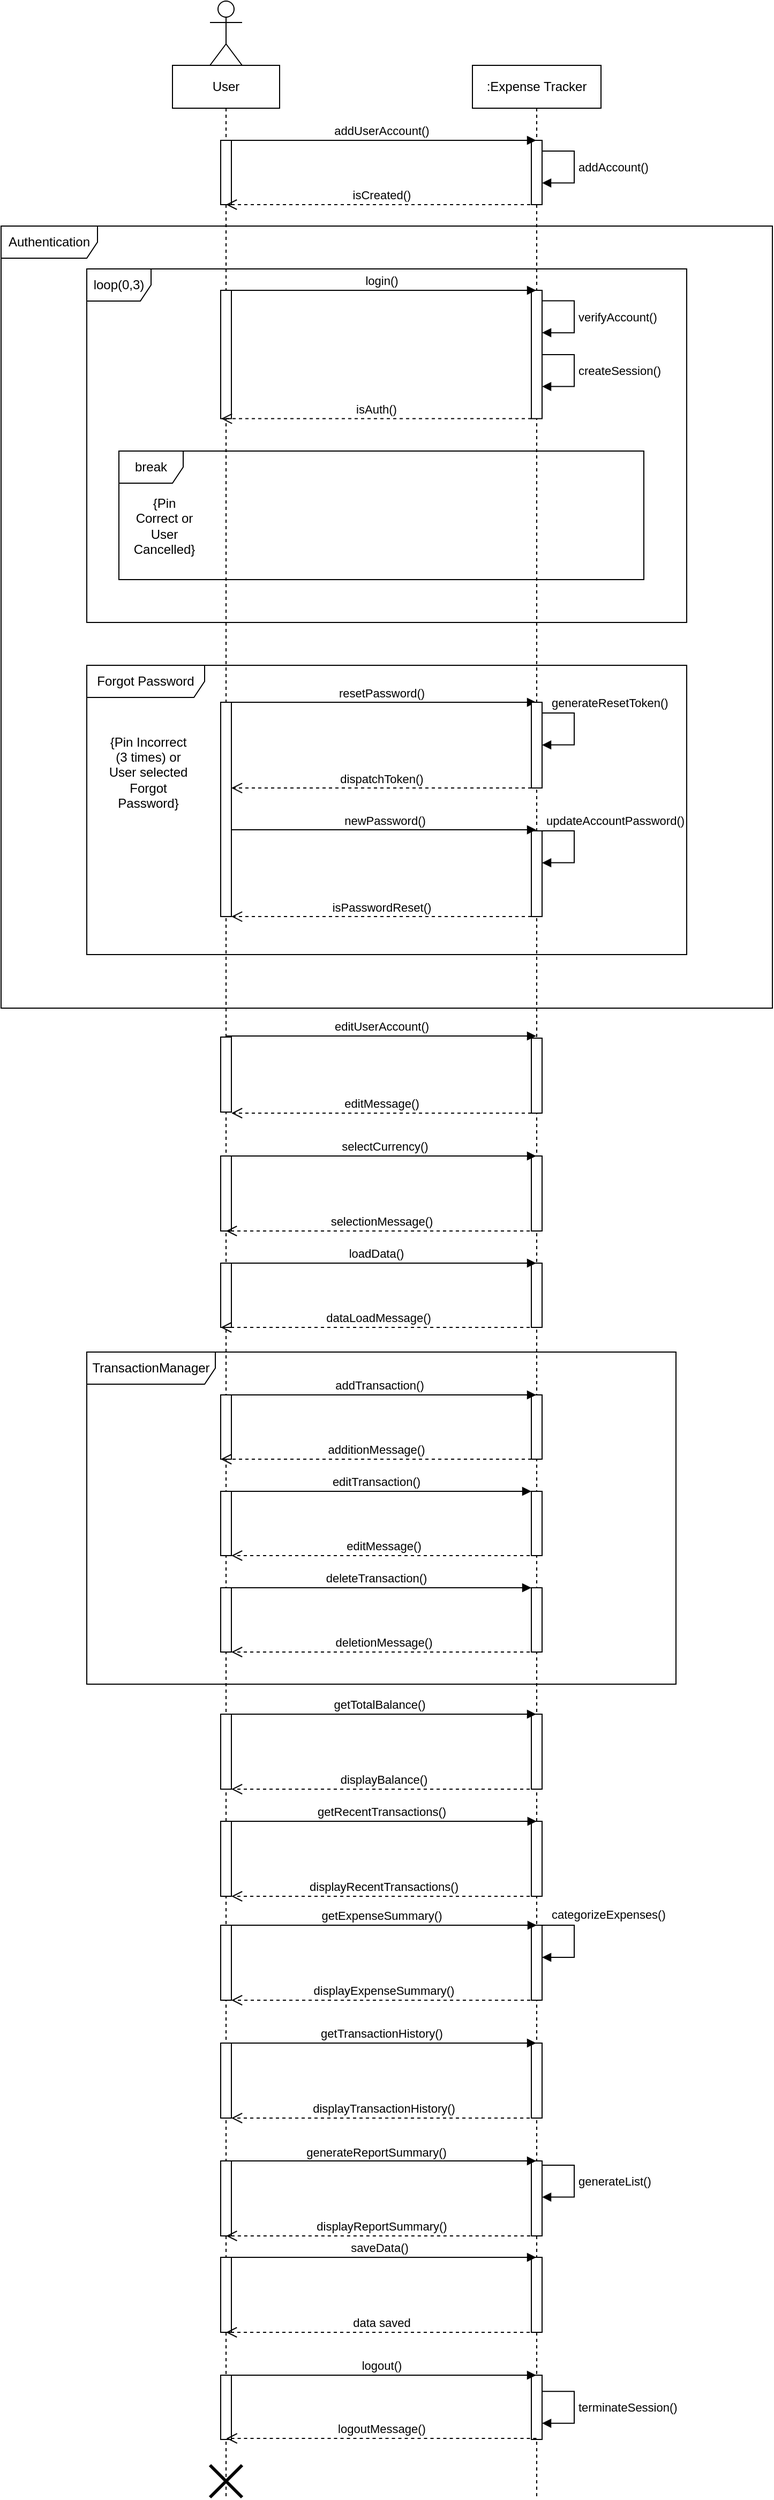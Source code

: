 <mxfile version="25.0.2">
  <diagram name="Seite-1" id="k2BTu3eVsBzlXVSyfBaP">
    <mxGraphModel dx="1434" dy="884" grid="1" gridSize="10" guides="1" tooltips="1" connect="1" arrows="1" fold="1" page="1" pageScale="1" pageWidth="827" pageHeight="1169" math="0" shadow="0">
      <root>
        <mxCell id="0" />
        <mxCell id="1" parent="0" />
        <mxCell id="AW7PqRTQbmxWfaFKK7TU-1" value="User" style="shape=umlLifeline;perimeter=lifelinePerimeter;whiteSpace=wrap;html=1;container=1;dropTarget=0;collapsible=0;recursiveResize=0;outlineConnect=0;portConstraint=eastwest;newEdgeStyle={&quot;curved&quot;:0,&quot;rounded&quot;:0};" parent="1" vertex="1">
          <mxGeometry x="200" y="60" width="100" height="2270" as="geometry" />
        </mxCell>
        <mxCell id="Z9GvjBPRB14MttVgVo_2-4" value="" style="html=1;points=[[0,0,0,0,5],[0,1,0,0,-5],[1,0,0,0,5],[1,1,0,0,-5]];perimeter=orthogonalPerimeter;outlineConnect=0;targetShapes=umlLifeline;portConstraint=eastwest;newEdgeStyle={&quot;curved&quot;:0,&quot;rounded&quot;:0};" parent="AW7PqRTQbmxWfaFKK7TU-1" vertex="1">
          <mxGeometry x="45" y="594.52" width="10" height="200" as="geometry" />
        </mxCell>
        <mxCell id="VvTMbsL79d3zG4dQRCYe-105" value="" style="shape=umlDestroy;whiteSpace=wrap;html=1;strokeWidth=3;targetShapes=umlLifeline;" parent="AW7PqRTQbmxWfaFKK7TU-1" vertex="1">
          <mxGeometry x="35" y="2240" width="30" height="30" as="geometry" />
        </mxCell>
        <mxCell id="AW7PqRTQbmxWfaFKK7TU-2" value="" style="shape=umlActor;verticalLabelPosition=bottom;verticalAlign=top;html=1;" parent="1" vertex="1">
          <mxGeometry x="235" width="30" height="60" as="geometry" />
        </mxCell>
        <mxCell id="AW7PqRTQbmxWfaFKK7TU-3" value=":Expense Tracker" style="shape=umlLifeline;perimeter=lifelinePerimeter;whiteSpace=wrap;html=1;container=1;dropTarget=0;collapsible=0;recursiveResize=0;outlineConnect=0;portConstraint=eastwest;newEdgeStyle={&quot;curved&quot;:0,&quot;rounded&quot;:0};" parent="1" vertex="1">
          <mxGeometry x="480" y="60" width="120" height="2270" as="geometry" />
        </mxCell>
        <mxCell id="VvTMbsL79d3zG4dQRCYe-15" value="" style="html=1;points=[[0,0,0,0,5],[0,1,0,0,-5],[1,0,0,0,5],[1,1,0,0,-5]];perimeter=orthogonalPerimeter;outlineConnect=0;targetShapes=umlLifeline;portConstraint=eastwest;newEdgeStyle={&quot;curved&quot;:0,&quot;rounded&quot;:0};" parent="AW7PqRTQbmxWfaFKK7TU-3" vertex="1">
          <mxGeometry x="-235" y="70" width="10" height="60" as="geometry" />
        </mxCell>
        <mxCell id="VvTMbsL79d3zG4dQRCYe-17" value="" style="html=1;points=[[0,0,0,0,5],[0,1,0,0,-5],[1,0,0,0,5],[1,1,0,0,-5]];perimeter=orthogonalPerimeter;outlineConnect=0;targetShapes=umlLifeline;portConstraint=eastwest;newEdgeStyle={&quot;curved&quot;:0,&quot;rounded&quot;:0};" parent="AW7PqRTQbmxWfaFKK7TU-3" vertex="1">
          <mxGeometry x="55" y="70" width="10" height="60" as="geometry" />
        </mxCell>
        <mxCell id="VvTMbsL79d3zG4dQRCYe-16" value="addUserAccount()" style="html=1;verticalAlign=bottom;endArrow=block;curved=0;rounded=0;" parent="AW7PqRTQbmxWfaFKK7TU-3" edge="1">
          <mxGeometry x="0.001" width="80" relative="1" as="geometry">
            <mxPoint x="-230" y="70" as="sourcePoint" />
            <mxPoint x="59.5" y="70" as="targetPoint" />
            <mxPoint as="offset" />
          </mxGeometry>
        </mxCell>
        <mxCell id="VvTMbsL79d3zG4dQRCYe-18" value="isCreated()" style="html=1;verticalAlign=bottom;endArrow=open;dashed=1;endSize=8;curved=0;rounded=0;" parent="AW7PqRTQbmxWfaFKK7TU-3" edge="1">
          <mxGeometry relative="1" as="geometry">
            <mxPoint x="60" y="130" as="sourcePoint" />
            <mxPoint x="-230" y="130" as="targetPoint" />
            <mxPoint as="offset" />
          </mxGeometry>
        </mxCell>
        <mxCell id="VvTMbsL79d3zG4dQRCYe-32" value="addAccount()" style="html=1;align=left;spacingLeft=2;endArrow=block;rounded=0;edgeStyle=orthogonalEdgeStyle;curved=0;rounded=0;" parent="AW7PqRTQbmxWfaFKK7TU-3" edge="1">
          <mxGeometry x="0.003" relative="1" as="geometry">
            <mxPoint x="65" y="80" as="sourcePoint" />
            <Array as="points">
              <mxPoint x="95" y="79.76" />
              <mxPoint x="95" y="109.76" />
            </Array>
            <mxPoint x="65.0" y="109.794" as="targetPoint" />
            <mxPoint as="offset" />
          </mxGeometry>
        </mxCell>
        <mxCell id="pqyV7h-ireVRuVWi6wUp-1" value="" style="html=1;points=[[0,0,0,0,5],[0,1,0,0,-5],[1,0,0,0,5],[1,1,0,0,-5]];perimeter=orthogonalPerimeter;outlineConnect=0;targetShapes=umlLifeline;portConstraint=eastwest;newEdgeStyle={&quot;curved&quot;:0,&quot;rounded&quot;:0};" parent="AW7PqRTQbmxWfaFKK7TU-3" vertex="1">
          <mxGeometry x="-235" y="907" width="10" height="70" as="geometry" />
        </mxCell>
        <mxCell id="pqyV7h-ireVRuVWi6wUp-2" value="" style="html=1;points=[[0,0,0,0,5],[0,1,0,0,-5],[1,0,0,0,5],[1,1,0,0,-5]];perimeter=orthogonalPerimeter;outlineConnect=0;targetShapes=umlLifeline;portConstraint=eastwest;newEdgeStyle={&quot;curved&quot;:0,&quot;rounded&quot;:0};" parent="AW7PqRTQbmxWfaFKK7TU-3" vertex="1">
          <mxGeometry x="55" y="908" width="10" height="70" as="geometry" />
        </mxCell>
        <mxCell id="VvTMbsL79d3zG4dQRCYe-83" value="" style="html=1;points=[[0,0,0,0,5],[0,1,0,0,-5],[1,0,0,0,5],[1,1,0,0,-5]];perimeter=orthogonalPerimeter;outlineConnect=0;targetShapes=umlLifeline;portConstraint=eastwest;newEdgeStyle={&quot;curved&quot;:0,&quot;rounded&quot;:0};" parent="AW7PqRTQbmxWfaFKK7TU-3" vertex="1">
          <mxGeometry x="-235" y="1018" width="10" height="70" as="geometry" />
        </mxCell>
        <mxCell id="VvTMbsL79d3zG4dQRCYe-90" value="" style="html=1;points=[[0,0,0,0,5],[0,1,0,0,-5],[1,0,0,0,5],[1,1,0,0,-5]];perimeter=orthogonalPerimeter;outlineConnect=0;targetShapes=umlLifeline;portConstraint=eastwest;newEdgeStyle={&quot;curved&quot;:0,&quot;rounded&quot;:0};" parent="AW7PqRTQbmxWfaFKK7TU-3" vertex="1">
          <mxGeometry x="-235" y="1118" width="10" height="60" as="geometry" />
        </mxCell>
        <mxCell id="VvTMbsL79d3zG4dQRCYe-88" value="" style="html=1;points=[[0,0,0,0,5],[0,1,0,0,-5],[1,0,0,0,5],[1,1,0,0,-5]];perimeter=orthogonalPerimeter;outlineConnect=0;targetShapes=umlLifeline;portConstraint=eastwest;newEdgeStyle={&quot;curved&quot;:0,&quot;rounded&quot;:0};" parent="AW7PqRTQbmxWfaFKK7TU-3" vertex="1">
          <mxGeometry x="55" y="1018" width="10" height="70" as="geometry" />
        </mxCell>
        <mxCell id="VvTMbsL79d3zG4dQRCYe-91" value="" style="html=1;points=[[0,0,0,0,5],[0,1,0,0,-5],[1,0,0,0,5],[1,1,0,0,-5]];perimeter=orthogonalPerimeter;outlineConnect=0;targetShapes=umlLifeline;portConstraint=eastwest;newEdgeStyle={&quot;curved&quot;:0,&quot;rounded&quot;:0};" parent="AW7PqRTQbmxWfaFKK7TU-3" vertex="1">
          <mxGeometry x="55" y="1118" width="10" height="60" as="geometry" />
        </mxCell>
        <mxCell id="VvTMbsL79d3zG4dQRCYe-84" value="selectCurrency()" style="html=1;verticalAlign=bottom;endArrow=block;curved=0;rounded=0;" parent="AW7PqRTQbmxWfaFKK7TU-3" edge="1">
          <mxGeometry width="80" relative="1" as="geometry">
            <mxPoint x="-225" y="1018" as="sourcePoint" />
            <mxPoint x="59.5" y="1018" as="targetPoint" />
          </mxGeometry>
        </mxCell>
        <mxCell id="VvTMbsL79d3zG4dQRCYe-89" value="selectionMessage()" style="html=1;verticalAlign=bottom;endArrow=open;dashed=1;endSize=8;curved=0;rounded=0;" parent="AW7PqRTQbmxWfaFKK7TU-3" edge="1">
          <mxGeometry relative="1" as="geometry">
            <mxPoint x="59.5" y="1088" as="sourcePoint" />
            <mxPoint x="-230" y="1088" as="targetPoint" />
          </mxGeometry>
        </mxCell>
        <mxCell id="VvTMbsL79d3zG4dQRCYe-92" value="loadData()" style="html=1;verticalAlign=bottom;endArrow=block;curved=0;rounded=0;" parent="AW7PqRTQbmxWfaFKK7TU-3" edge="1">
          <mxGeometry x="-0.051" width="80" relative="1" as="geometry">
            <mxPoint x="-225" y="1118" as="sourcePoint" />
            <mxPoint x="59.5" y="1118" as="targetPoint" />
            <mxPoint as="offset" />
          </mxGeometry>
        </mxCell>
        <mxCell id="VvTMbsL79d3zG4dQRCYe-93" value="dataLoadMessage()" style="html=1;verticalAlign=bottom;endArrow=open;dashed=1;endSize=8;curved=0;rounded=0;" parent="AW7PqRTQbmxWfaFKK7TU-3" edge="1">
          <mxGeometry relative="1" as="geometry">
            <mxPoint x="59.5" y="1178" as="sourcePoint" />
            <mxPoint x="-235" y="1178" as="targetPoint" />
          </mxGeometry>
        </mxCell>
        <mxCell id="pqyV7h-ireVRuVWi6wUp-3" value="editUserAccount()" style="html=1;verticalAlign=bottom;endArrow=block;curved=0;rounded=0;" parent="AW7PqRTQbmxWfaFKK7TU-3" edge="1">
          <mxGeometry width="80" relative="1" as="geometry">
            <mxPoint x="-229.5" y="906" as="sourcePoint" />
            <mxPoint x="59.5" y="906" as="targetPoint" />
          </mxGeometry>
        </mxCell>
        <mxCell id="pqyV7h-ireVRuVWi6wUp-108" value="editMessage()" style="html=1;verticalAlign=bottom;endArrow=open;dashed=1;endSize=8;curved=0;rounded=0;" parent="AW7PqRTQbmxWfaFKK7TU-3" edge="1">
          <mxGeometry relative="1" as="geometry">
            <mxPoint x="55" y="978" as="sourcePoint" />
            <mxPoint x="-225" y="978" as="targetPoint" />
            <mxPoint as="offset" />
          </mxGeometry>
        </mxCell>
        <mxCell id="VvTMbsL79d3zG4dQRCYe-70" value="" style="html=1;points=[[0,0,0,0,5],[0,1,0,0,-5],[1,0,0,0,5],[1,1,0,0,-5]];perimeter=orthogonalPerimeter;outlineConnect=0;targetShapes=umlLifeline;portConstraint=eastwest;newEdgeStyle={&quot;curved&quot;:0,&quot;rounded&quot;:0};" parent="AW7PqRTQbmxWfaFKK7TU-3" vertex="1">
          <mxGeometry x="-235" y="1539" width="10" height="70" as="geometry" />
        </mxCell>
        <mxCell id="VvTMbsL79d3zG4dQRCYe-77" value="" style="html=1;points=[[0,0,0,0,5],[0,1,0,0,-5],[1,0,0,0,5],[1,1,0,0,-5]];perimeter=orthogonalPerimeter;outlineConnect=0;targetShapes=umlLifeline;portConstraint=eastwest;newEdgeStyle={&quot;curved&quot;:0,&quot;rounded&quot;:0};" parent="AW7PqRTQbmxWfaFKK7TU-3" vertex="1">
          <mxGeometry x="-235" y="1956" width="10" height="70" as="geometry" />
        </mxCell>
        <mxCell id="VvTMbsL79d3zG4dQRCYe-66" value="" style="html=1;points=[[0,0,0,0,5],[0,1,0,0,-5],[1,0,0,0,5],[1,1,0,0,-5]];perimeter=orthogonalPerimeter;outlineConnect=0;targetShapes=umlLifeline;portConstraint=eastwest;newEdgeStyle={&quot;curved&quot;:0,&quot;rounded&quot;:0};" parent="AW7PqRTQbmxWfaFKK7TU-3" vertex="1">
          <mxGeometry x="-235" y="1639" width="10" height="70" as="geometry" />
        </mxCell>
        <mxCell id="VvTMbsL79d3zG4dQRCYe-57" value="" style="html=1;points=[[0,0,0,0,5],[0,1,0,0,-5],[1,0,0,0,5],[1,1,0,0,-5]];perimeter=orthogonalPerimeter;outlineConnect=0;targetShapes=umlLifeline;portConstraint=eastwest;newEdgeStyle={&quot;curved&quot;:0,&quot;rounded&quot;:0};" parent="AW7PqRTQbmxWfaFKK7TU-3" vertex="1">
          <mxGeometry x="-235" y="1846" width="10" height="70" as="geometry" />
        </mxCell>
        <mxCell id="VvTMbsL79d3zG4dQRCYe-58" value="" style="html=1;points=[[0,0,0,0,5],[0,1,0,0,-5],[1,0,0,0,5],[1,1,0,0,-5]];perimeter=orthogonalPerimeter;outlineConnect=0;targetShapes=umlLifeline;portConstraint=eastwest;newEdgeStyle={&quot;curved&quot;:0,&quot;rounded&quot;:0};" parent="AW7PqRTQbmxWfaFKK7TU-3" vertex="1">
          <mxGeometry x="55" y="1846" width="10" height="70" as="geometry" />
        </mxCell>
        <mxCell id="VvTMbsL79d3zG4dQRCYe-62" value="" style="html=1;points=[[0,0,0,0,5],[0,1,0,0,-5],[1,0,0,0,5],[1,1,0,0,-5]];perimeter=orthogonalPerimeter;outlineConnect=0;targetShapes=umlLifeline;portConstraint=eastwest;newEdgeStyle={&quot;curved&quot;:0,&quot;rounded&quot;:0};" parent="AW7PqRTQbmxWfaFKK7TU-3" vertex="1">
          <mxGeometry x="-235" y="1736" width="10" height="70" as="geometry" />
        </mxCell>
        <mxCell id="VvTMbsL79d3zG4dQRCYe-63" value="" style="html=1;points=[[0,0,0,0,5],[0,1,0,0,-5],[1,0,0,0,5],[1,1,0,0,-5]];perimeter=orthogonalPerimeter;outlineConnect=0;targetShapes=umlLifeline;portConstraint=eastwest;newEdgeStyle={&quot;curved&quot;:0,&quot;rounded&quot;:0};" parent="AW7PqRTQbmxWfaFKK7TU-3" vertex="1">
          <mxGeometry x="55" y="1736" width="10" height="70" as="geometry" />
        </mxCell>
        <mxCell id="VvTMbsL79d3zG4dQRCYe-64" value="getExpenseSummary()" style="html=1;verticalAlign=bottom;endArrow=block;curved=0;rounded=0;" parent="AW7PqRTQbmxWfaFKK7TU-3" edge="1">
          <mxGeometry width="80" relative="1" as="geometry">
            <mxPoint x="-230" y="1736" as="sourcePoint" />
            <mxPoint x="60" y="1736" as="targetPoint" />
          </mxGeometry>
        </mxCell>
        <mxCell id="VvTMbsL79d3zG4dQRCYe-65" value="displayExpenseSummary()" style="html=1;verticalAlign=bottom;endArrow=open;dashed=1;endSize=8;curved=0;rounded=0;" parent="AW7PqRTQbmxWfaFKK7TU-3" edge="1">
          <mxGeometry x="0.004" relative="1" as="geometry">
            <mxPoint x="60" y="1806" as="sourcePoint" />
            <mxPoint x="-225" y="1806" as="targetPoint" />
            <mxPoint as="offset" />
          </mxGeometry>
        </mxCell>
        <mxCell id="VvTMbsL79d3zG4dQRCYe-60" value="getTransactionHistory()" style="html=1;verticalAlign=bottom;endArrow=block;curved=0;rounded=0;" parent="AW7PqRTQbmxWfaFKK7TU-3" edge="1">
          <mxGeometry x="0.002" width="80" relative="1" as="geometry">
            <mxPoint x="-230" y="1846" as="sourcePoint" />
            <mxPoint x="59.5" y="1846" as="targetPoint" />
            <mxPoint as="offset" />
          </mxGeometry>
        </mxCell>
        <mxCell id="VvTMbsL79d3zG4dQRCYe-61" value="displayTransactionHistory()" style="html=1;verticalAlign=bottom;endArrow=open;dashed=1;endSize=8;curved=0;rounded=0;" parent="AW7PqRTQbmxWfaFKK7TU-3" edge="1">
          <mxGeometry relative="1" as="geometry">
            <mxPoint x="59.5" y="1916" as="sourcePoint" />
            <mxPoint x="-225" y="1916" as="targetPoint" />
          </mxGeometry>
        </mxCell>
        <mxCell id="VvTMbsL79d3zG4dQRCYe-67" value="" style="html=1;points=[[0,0,0,0,5],[0,1,0,0,-5],[1,0,0,0,5],[1,1,0,0,-5]];perimeter=orthogonalPerimeter;outlineConnect=0;targetShapes=umlLifeline;portConstraint=eastwest;newEdgeStyle={&quot;curved&quot;:0,&quot;rounded&quot;:0};" parent="AW7PqRTQbmxWfaFKK7TU-3" vertex="1">
          <mxGeometry x="55" y="1639" width="10" height="70" as="geometry" />
        </mxCell>
        <mxCell id="VvTMbsL79d3zG4dQRCYe-68" value="getRecentTransactions()" style="html=1;verticalAlign=bottom;endArrow=block;curved=0;rounded=0;" parent="AW7PqRTQbmxWfaFKK7TU-3" edge="1">
          <mxGeometry width="80" relative="1" as="geometry">
            <mxPoint x="-229.913" y="1639" as="sourcePoint" />
            <mxPoint x="59.92" y="1639" as="targetPoint" />
          </mxGeometry>
        </mxCell>
        <mxCell id="VvTMbsL79d3zG4dQRCYe-69" value="displayRecentTransactions()" style="html=1;verticalAlign=bottom;endArrow=open;dashed=1;endSize=8;curved=0;rounded=0;" parent="AW7PqRTQbmxWfaFKK7TU-3" edge="1">
          <mxGeometry relative="1" as="geometry">
            <mxPoint x="59.5" y="1709" as="sourcePoint" />
            <mxPoint x="-225" y="1709" as="targetPoint" />
          </mxGeometry>
        </mxCell>
        <mxCell id="VvTMbsL79d3zG4dQRCYe-72" value="" style="html=1;points=[[0,0,0,0,5],[0,1,0,0,-5],[1,0,0,0,5],[1,1,0,0,-5]];perimeter=orthogonalPerimeter;outlineConnect=0;targetShapes=umlLifeline;portConstraint=eastwest;newEdgeStyle={&quot;curved&quot;:0,&quot;rounded&quot;:0};" parent="AW7PqRTQbmxWfaFKK7TU-3" vertex="1">
          <mxGeometry x="55" y="1539" width="10" height="70" as="geometry" />
        </mxCell>
        <mxCell id="VvTMbsL79d3zG4dQRCYe-78" value="" style="html=1;points=[[0,0,0,0,5],[0,1,0,0,-5],[1,0,0,0,5],[1,1,0,0,-5]];perimeter=orthogonalPerimeter;outlineConnect=0;targetShapes=umlLifeline;portConstraint=eastwest;newEdgeStyle={&quot;curved&quot;:0,&quot;rounded&quot;:0};" parent="AW7PqRTQbmxWfaFKK7TU-3" vertex="1">
          <mxGeometry x="55" y="1956" width="10" height="70" as="geometry" />
        </mxCell>
        <mxCell id="VvTMbsL79d3zG4dQRCYe-71" value="getTotalBalance()" style="html=1;verticalAlign=bottom;endArrow=block;curved=0;rounded=0;" parent="AW7PqRTQbmxWfaFKK7TU-3" edge="1">
          <mxGeometry width="80" relative="1" as="geometry">
            <mxPoint x="-235" y="1539" as="sourcePoint" />
            <mxPoint x="59.5" y="1539" as="targetPoint" />
          </mxGeometry>
        </mxCell>
        <mxCell id="VvTMbsL79d3zG4dQRCYe-73" value="displayBalance()" style="html=1;verticalAlign=bottom;endArrow=open;dashed=1;endSize=8;curved=0;rounded=0;" parent="AW7PqRTQbmxWfaFKK7TU-3" edge="1">
          <mxGeometry x="0.003" relative="1" as="geometry">
            <mxPoint x="59.5" y="1609" as="sourcePoint" />
            <mxPoint x="-225" y="1609" as="targetPoint" />
            <mxPoint as="offset" />
          </mxGeometry>
        </mxCell>
        <mxCell id="VvTMbsL79d3zG4dQRCYe-79" value="generateReportSummary()" style="html=1;verticalAlign=bottom;endArrow=block;curved=0;rounded=0;" parent="AW7PqRTQbmxWfaFKK7TU-3" edge="1">
          <mxGeometry x="-0.033" y="-1" width="80" relative="1" as="geometry">
            <mxPoint x="-230" y="1956" as="sourcePoint" />
            <mxPoint x="59.5" y="1956" as="targetPoint" />
            <mxPoint as="offset" />
          </mxGeometry>
        </mxCell>
        <mxCell id="VvTMbsL79d3zG4dQRCYe-80" value="displayReportSummary()" style="html=1;verticalAlign=bottom;endArrow=open;dashed=1;endSize=8;curved=0;rounded=0;" parent="AW7PqRTQbmxWfaFKK7TU-3" edge="1">
          <mxGeometry relative="1" as="geometry">
            <mxPoint x="59.92" y="2026" as="sourcePoint" />
            <mxPoint x="-229.913" y="2026" as="targetPoint" />
          </mxGeometry>
        </mxCell>
        <mxCell id="-y5zc-KUEG4DrifRVWCu-15" value="categorizeExpenses()" style="html=1;align=left;spacingLeft=2;endArrow=block;rounded=0;edgeStyle=orthogonalEdgeStyle;curved=0;rounded=0;" parent="AW7PqRTQbmxWfaFKK7TU-3" edge="1">
          <mxGeometry x="-0.889" y="10" relative="1" as="geometry">
            <mxPoint x="65" y="1736" as="sourcePoint" />
            <Array as="points">
              <mxPoint x="95" y="1736" />
              <mxPoint x="95" y="1766" />
            </Array>
            <mxPoint x="65" y="1766" as="targetPoint" />
            <mxPoint as="offset" />
          </mxGeometry>
        </mxCell>
        <mxCell id="VvTMbsL79d3zG4dQRCYe-95" value="" style="html=1;points=[[0,0,0,0,5],[0,1,0,0,-5],[1,0,0,0,5],[1,1,0,0,-5]];perimeter=orthogonalPerimeter;outlineConnect=0;targetShapes=umlLifeline;portConstraint=eastwest;newEdgeStyle={&quot;curved&quot;:0,&quot;rounded&quot;:0};" parent="AW7PqRTQbmxWfaFKK7TU-3" vertex="1">
          <mxGeometry x="-235" y="2046" width="10" height="70" as="geometry" />
        </mxCell>
        <mxCell id="VvTMbsL79d3zG4dQRCYe-97" value="" style="html=1;points=[[0,0,0,0,5],[0,1,0,0,-5],[1,0,0,0,5],[1,1,0,0,-5]];perimeter=orthogonalPerimeter;outlineConnect=0;targetShapes=umlLifeline;portConstraint=eastwest;newEdgeStyle={&quot;curved&quot;:0,&quot;rounded&quot;:0};" parent="AW7PqRTQbmxWfaFKK7TU-3" vertex="1">
          <mxGeometry x="55" y="2046" width="10" height="70" as="geometry" />
        </mxCell>
        <mxCell id="VvTMbsL79d3zG4dQRCYe-96" value="saveData()" style="html=1;verticalAlign=bottom;endArrow=block;curved=0;rounded=0;" parent="AW7PqRTQbmxWfaFKK7TU-3" edge="1">
          <mxGeometry width="80" relative="1" as="geometry">
            <mxPoint x="-235" y="2046" as="sourcePoint" />
            <mxPoint x="59.5" y="2046" as="targetPoint" />
          </mxGeometry>
        </mxCell>
        <mxCell id="VvTMbsL79d3zG4dQRCYe-98" value="data saved" style="html=1;verticalAlign=bottom;endArrow=open;dashed=1;endSize=8;curved=0;rounded=0;" parent="AW7PqRTQbmxWfaFKK7TU-3" edge="1">
          <mxGeometry relative="1" as="geometry">
            <mxPoint x="59.5" y="2116" as="sourcePoint" />
            <mxPoint x="-230" y="2116" as="targetPoint" />
          </mxGeometry>
        </mxCell>
        <mxCell id="VvTMbsL79d3zG4dQRCYe-99" value="" style="html=1;points=[[0,0,0,0,5],[0,1,0,0,-5],[1,0,0,0,5],[1,1,0,0,-5]];perimeter=orthogonalPerimeter;outlineConnect=0;targetShapes=umlLifeline;portConstraint=eastwest;newEdgeStyle={&quot;curved&quot;:0,&quot;rounded&quot;:0};" parent="AW7PqRTQbmxWfaFKK7TU-3" vertex="1">
          <mxGeometry x="-235" y="2156" width="10" height="60" as="geometry" />
        </mxCell>
        <mxCell id="VvTMbsL79d3zG4dQRCYe-100" value="" style="html=1;points=[[0,0,0,0,5],[0,1,0,0,-5],[1,0,0,0,5],[1,1,0,0,-5]];perimeter=orthogonalPerimeter;outlineConnect=0;targetShapes=umlLifeline;portConstraint=eastwest;newEdgeStyle={&quot;curved&quot;:0,&quot;rounded&quot;:0};" parent="AW7PqRTQbmxWfaFKK7TU-3" vertex="1">
          <mxGeometry x="55" y="2156" width="10" height="60" as="geometry" />
        </mxCell>
        <mxCell id="VvTMbsL79d3zG4dQRCYe-101" value="logout()" style="html=1;verticalAlign=bottom;endArrow=block;curved=0;rounded=0;" parent="AW7PqRTQbmxWfaFKK7TU-3" edge="1">
          <mxGeometry width="80" relative="1" as="geometry">
            <mxPoint x="-230" y="2156" as="sourcePoint" />
            <mxPoint x="59.5" y="2156" as="targetPoint" />
          </mxGeometry>
        </mxCell>
        <mxCell id="VvTMbsL79d3zG4dQRCYe-102" value="logoutMessage()" style="html=1;verticalAlign=bottom;endArrow=open;dashed=1;endSize=8;curved=0;rounded=0;" parent="AW7PqRTQbmxWfaFKK7TU-3" edge="1">
          <mxGeometry relative="1" as="geometry">
            <mxPoint x="59.75" y="2215" as="sourcePoint" />
            <mxPoint x="-229.75" y="2215" as="targetPoint" />
          </mxGeometry>
        </mxCell>
        <mxCell id="VvTMbsL79d3zG4dQRCYe-103" value="terminateSession()" style="html=1;align=left;spacingLeft=2;endArrow=block;rounded=0;edgeStyle=orthogonalEdgeStyle;curved=0;rounded=0;" parent="AW7PqRTQbmxWfaFKK7TU-3" edge="1">
          <mxGeometry x="0.002" relative="1" as="geometry">
            <mxPoint x="65" y="2171.08" as="sourcePoint" />
            <Array as="points">
              <mxPoint x="95" y="2170.84" />
              <mxPoint x="95" y="2200.84" />
            </Array>
            <mxPoint x="65.0" y="2200.874" as="targetPoint" />
            <mxPoint as="offset" />
          </mxGeometry>
        </mxCell>
        <mxCell id="VvTMbsL79d3zG4dQRCYe-1" value="" style="html=1;points=[[0,0,0,0,5],[0,1,0,0,-5],[1,0,0,0,5],[1,1,0,0,-5]];perimeter=orthogonalPerimeter;outlineConnect=0;targetShapes=umlLifeline;portConstraint=eastwest;newEdgeStyle={&quot;curved&quot;:0,&quot;rounded&quot;:0};" parent="1" vertex="1">
          <mxGeometry x="245" y="270" width="10" height="119.76" as="geometry" />
        </mxCell>
        <mxCell id="VvTMbsL79d3zG4dQRCYe-5" value="" style="html=1;points=[[0,0,0,0,5],[0,1,0,0,-5],[1,0,0,0,5],[1,1,0,0,-5]];perimeter=orthogonalPerimeter;outlineConnect=0;targetShapes=umlLifeline;portConstraint=eastwest;newEdgeStyle={&quot;curved&quot;:0,&quot;rounded&quot;:0};" parent="1" vertex="1">
          <mxGeometry x="535" y="270" width="10" height="119.76" as="geometry" />
        </mxCell>
        <mxCell id="VvTMbsL79d3zG4dQRCYe-2" value="login()" style="html=1;verticalAlign=bottom;endArrow=block;curved=0;rounded=0;" parent="1" edge="1">
          <mxGeometry width="80" relative="1" as="geometry">
            <mxPoint x="250" y="270" as="sourcePoint" />
            <mxPoint x="539.5" y="270" as="targetPoint" />
          </mxGeometry>
        </mxCell>
        <mxCell id="VvTMbsL79d3zG4dQRCYe-3" value="isAuth()" style="html=1;verticalAlign=bottom;endArrow=open;dashed=1;endSize=8;curved=0;rounded=0;" parent="1" edge="1">
          <mxGeometry x="0.002" relative="1" as="geometry">
            <mxPoint x="535" y="389.76" as="sourcePoint" />
            <mxPoint x="245.5" y="389.76" as="targetPoint" />
            <mxPoint as="offset" />
          </mxGeometry>
        </mxCell>
        <mxCell id="VvTMbsL79d3zG4dQRCYe-28" value="createSession()" style="html=1;align=left;spacingLeft=2;endArrow=block;rounded=0;edgeStyle=orthogonalEdgeStyle;curved=0;rounded=0;" parent="1" edge="1">
          <mxGeometry x="-0.002" relative="1" as="geometry">
            <mxPoint x="545" y="329.97" as="sourcePoint" />
            <Array as="points">
              <mxPoint x="575" y="329.73" />
              <mxPoint x="575" y="359.73" />
            </Array>
            <mxPoint x="545.0" y="359.764" as="targetPoint" />
            <mxPoint as="offset" />
          </mxGeometry>
        </mxCell>
        <mxCell id="VvTMbsL79d3zG4dQRCYe-31" value="verifyAccount()" style="html=1;align=left;spacingLeft=2;endArrow=block;rounded=0;edgeStyle=orthogonalEdgeStyle;curved=0;rounded=0;" parent="1" edge="1">
          <mxGeometry relative="1" as="geometry">
            <mxPoint x="545" y="279.76" as="sourcePoint" />
            <Array as="points">
              <mxPoint x="575" y="279.52" />
              <mxPoint x="575" y="309.52" />
            </Array>
            <mxPoint x="545.0" y="309.554" as="targetPoint" />
          </mxGeometry>
        </mxCell>
        <mxCell id="VvTMbsL79d3zG4dQRCYe-33" value="loop(0,3)" style="shape=umlFrame;whiteSpace=wrap;html=1;pointerEvents=0;" parent="1" vertex="1">
          <mxGeometry x="120" y="250" width="560" height="330" as="geometry" />
        </mxCell>
        <mxCell id="VvTMbsL79d3zG4dQRCYe-34" value="break" style="shape=umlFrame;whiteSpace=wrap;html=1;pointerEvents=0;" parent="1" vertex="1">
          <mxGeometry x="150" y="420" width="490" height="120" as="geometry" />
        </mxCell>
        <mxCell id="VvTMbsL79d3zG4dQRCYe-36" value="{Pin Correct or User Cancelled}" style="text;html=1;align=center;verticalAlign=middle;whiteSpace=wrap;rounded=0;" parent="1" vertex="1">
          <mxGeometry x="160" y="440" width="65" height="100" as="geometry" />
        </mxCell>
        <mxCell id="VvTMbsL79d3zG4dQRCYe-19" value="" style="html=1;points=[[0,0,0,0,5],[0,1,0,0,-5],[1,0,0,0,5],[1,1,0,0,-5]];perimeter=orthogonalPerimeter;outlineConnect=0;targetShapes=umlLifeline;portConstraint=eastwest;newEdgeStyle={&quot;curved&quot;:0,&quot;rounded&quot;:0};" parent="1" vertex="1">
          <mxGeometry x="245" y="1301" width="10" height="60" as="geometry" />
        </mxCell>
        <mxCell id="VvTMbsL79d3zG4dQRCYe-21" value="" style="html=1;points=[[0,0,0,0,5],[0,1,0,0,-5],[1,0,0,0,5],[1,1,0,0,-5]];perimeter=orthogonalPerimeter;outlineConnect=0;targetShapes=umlLifeline;portConstraint=eastwest;newEdgeStyle={&quot;curved&quot;:0,&quot;rounded&quot;:0};" parent="1" vertex="1">
          <mxGeometry x="535" y="1301" width="10" height="60" as="geometry" />
        </mxCell>
        <mxCell id="VvTMbsL79d3zG4dQRCYe-20" value="addTransaction()" style="html=1;verticalAlign=bottom;endArrow=block;curved=0;rounded=0;" parent="1" edge="1">
          <mxGeometry width="80" relative="1" as="geometry">
            <mxPoint x="245" y="1301" as="sourcePoint" />
            <mxPoint x="539.5" y="1301" as="targetPoint" />
          </mxGeometry>
        </mxCell>
        <mxCell id="VvTMbsL79d3zG4dQRCYe-22" value="additionMessage()" style="html=1;verticalAlign=bottom;endArrow=open;dashed=1;endSize=8;curved=0;rounded=0;" parent="1" source="VvTMbsL79d3zG4dQRCYe-21" edge="1">
          <mxGeometry relative="1" as="geometry">
            <mxPoint x="325" y="1361" as="sourcePoint" />
            <mxPoint x="245" y="1361" as="targetPoint" />
          </mxGeometry>
        </mxCell>
        <mxCell id="VvTMbsL79d3zG4dQRCYe-23" value="" style="html=1;points=[[0,0,0,0,5],[0,1,0,0,-5],[1,0,0,0,5],[1,1,0,0,-5]];perimeter=orthogonalPerimeter;outlineConnect=0;targetShapes=umlLifeline;portConstraint=eastwest;newEdgeStyle={&quot;curved&quot;:0,&quot;rounded&quot;:0};" parent="1" vertex="1">
          <mxGeometry x="245" y="1391" width="10" height="60" as="geometry" />
        </mxCell>
        <mxCell id="VvTMbsL79d3zG4dQRCYe-24" value="" style="html=1;points=[[0,0,0,0,5],[0,1,0,0,-5],[1,0,0,0,5],[1,1,0,0,-5]];perimeter=orthogonalPerimeter;outlineConnect=0;targetShapes=umlLifeline;portConstraint=eastwest;newEdgeStyle={&quot;curved&quot;:0,&quot;rounded&quot;:0};" parent="1" vertex="1">
          <mxGeometry x="535" y="1391" width="10" height="60" as="geometry" />
        </mxCell>
        <mxCell id="VvTMbsL79d3zG4dQRCYe-25" value="editTransaction()" style="html=1;verticalAlign=bottom;endArrow=block;curved=0;rounded=0;" parent="1" target="VvTMbsL79d3zG4dQRCYe-24" edge="1">
          <mxGeometry x="-0.002" width="80" relative="1" as="geometry">
            <mxPoint x="245" y="1391" as="sourcePoint" />
            <mxPoint x="325" y="1391" as="targetPoint" />
            <mxPoint as="offset" />
          </mxGeometry>
        </mxCell>
        <mxCell id="VvTMbsL79d3zG4dQRCYe-26" value="editMessage()" style="html=1;verticalAlign=bottom;endArrow=open;dashed=1;endSize=8;curved=0;rounded=0;" parent="1" edge="1">
          <mxGeometry x="0.0" relative="1" as="geometry">
            <mxPoint x="539.5" y="1451" as="sourcePoint" />
            <mxPoint x="255" y="1451" as="targetPoint" />
            <mxPoint as="offset" />
          </mxGeometry>
        </mxCell>
        <mxCell id="VvTMbsL79d3zG4dQRCYe-37" value="" style="html=1;points=[[0,0,0,0,5],[0,1,0,0,-5],[1,0,0,0,5],[1,1,0,0,-5]];perimeter=orthogonalPerimeter;outlineConnect=0;targetShapes=umlLifeline;portConstraint=eastwest;newEdgeStyle={&quot;curved&quot;:0,&quot;rounded&quot;:0};" parent="1" vertex="1">
          <mxGeometry x="245" y="1481" width="10" height="60" as="geometry" />
        </mxCell>
        <mxCell id="VvTMbsL79d3zG4dQRCYe-38" value="" style="html=1;points=[[0,0,0,0,5],[0,1,0,0,-5],[1,0,0,0,5],[1,1,0,0,-5]];perimeter=orthogonalPerimeter;outlineConnect=0;targetShapes=umlLifeline;portConstraint=eastwest;newEdgeStyle={&quot;curved&quot;:0,&quot;rounded&quot;:0};" parent="1" vertex="1">
          <mxGeometry x="535" y="1481" width="10" height="60" as="geometry" />
        </mxCell>
        <mxCell id="VvTMbsL79d3zG4dQRCYe-39" value="deleteTransaction()" style="html=1;verticalAlign=bottom;endArrow=block;curved=0;rounded=0;" parent="1" target="VvTMbsL79d3zG4dQRCYe-38" edge="1">
          <mxGeometry width="80" relative="1" as="geometry">
            <mxPoint x="245" y="1481" as="sourcePoint" />
            <mxPoint x="325" y="1481" as="targetPoint" />
          </mxGeometry>
        </mxCell>
        <mxCell id="VvTMbsL79d3zG4dQRCYe-40" value="deletionMessage()" style="html=1;verticalAlign=bottom;endArrow=open;dashed=1;endSize=8;curved=0;rounded=0;" parent="1" edge="1">
          <mxGeometry x="0.0" relative="1" as="geometry">
            <mxPoint x="539.5" y="1541" as="sourcePoint" />
            <mxPoint x="255" y="1541" as="targetPoint" />
            <mxPoint as="offset" />
          </mxGeometry>
        </mxCell>
        <mxCell id="VvTMbsL79d3zG4dQRCYe-41" value="TransactionManager" style="shape=umlFrame;whiteSpace=wrap;html=1;pointerEvents=0;width=120;height=30;" parent="1" vertex="1">
          <mxGeometry x="120" y="1261" width="550" height="310" as="geometry" />
        </mxCell>
        <mxCell id="Z9GvjBPRB14MttVgVo_2-1" value="Authentication" style="shape=umlFrame;whiteSpace=wrap;html=1;pointerEvents=0;width=90;height=30;" parent="1" vertex="1">
          <mxGeometry x="40" y="210" width="720" height="730" as="geometry" />
        </mxCell>
        <mxCell id="Z9GvjBPRB14MttVgVo_2-5" value="resetPassword()" style="html=1;verticalAlign=bottom;endArrow=block;curved=0;rounded=0;" parent="1" edge="1">
          <mxGeometry width="80" relative="1" as="geometry">
            <mxPoint x="250" y="654.52" as="sourcePoint" />
            <mxPoint x="539.5" y="654.52" as="targetPoint" />
          </mxGeometry>
        </mxCell>
        <mxCell id="Z9GvjBPRB14MttVgVo_2-6" value="" style="html=1;points=[[0,0,0,0,5],[0,1,0,0,-5],[1,0,0,0,5],[1,1,0,0,-5]];perimeter=orthogonalPerimeter;outlineConnect=0;targetShapes=umlLifeline;portConstraint=eastwest;newEdgeStyle={&quot;curved&quot;:0,&quot;rounded&quot;:0};" parent="1" vertex="1">
          <mxGeometry x="535" y="654.52" width="10" height="80" as="geometry" />
        </mxCell>
        <mxCell id="0ATT_3tcU17wgpepp2DH-1" value="dispatchToken()" style="html=1;verticalAlign=bottom;endArrow=open;dashed=1;endSize=8;curved=0;rounded=0;" parent="1" edge="1">
          <mxGeometry relative="1" as="geometry">
            <mxPoint x="535" y="734.52" as="sourcePoint" />
            <mxPoint x="255" y="734.52" as="targetPoint" />
          </mxGeometry>
        </mxCell>
        <mxCell id="0ATT_3tcU17wgpepp2DH-2" value="generateResetToken()" style="html=1;align=left;spacingLeft=2;endArrow=block;rounded=0;edgeStyle=orthogonalEdgeStyle;curved=0;rounded=0;" parent="1" edge="1">
          <mxGeometry x="-0.889" y="10" relative="1" as="geometry">
            <mxPoint x="545" y="664.52" as="sourcePoint" />
            <Array as="points">
              <mxPoint x="575" y="664.28" />
              <mxPoint x="575" y="694.28" />
            </Array>
            <mxPoint x="545.0" y="694.314" as="targetPoint" />
            <mxPoint as="offset" />
          </mxGeometry>
        </mxCell>
        <mxCell id="-y5zc-KUEG4DrifRVWCu-1" value="Forgot Password" style="shape=umlFrame;whiteSpace=wrap;html=1;pointerEvents=0;width=110;height=30;" parent="1" vertex="1">
          <mxGeometry x="120" y="620" width="560" height="270" as="geometry" />
        </mxCell>
        <mxCell id="-y5zc-KUEG4DrifRVWCu-2" value="{Pin Incorrect (3 times) or User selected Forgot Password}" style="text;html=1;align=center;verticalAlign=middle;whiteSpace=wrap;rounded=0;" parent="1" vertex="1">
          <mxGeometry x="135" y="670" width="85" height="100" as="geometry" />
        </mxCell>
        <mxCell id="-y5zc-KUEG4DrifRVWCu-6" value="" style="html=1;points=[[0,0,0,0,5],[0,1,0,0,-5],[1,0,0,0,5],[1,1,0,0,-5]];perimeter=orthogonalPerimeter;outlineConnect=0;targetShapes=umlLifeline;portConstraint=eastwest;newEdgeStyle={&quot;curved&quot;:0,&quot;rounded&quot;:0};" parent="1" vertex="1">
          <mxGeometry x="535" y="774.52" width="10" height="80" as="geometry" />
        </mxCell>
        <mxCell id="-y5zc-KUEG4DrifRVWCu-7" value="newPassword()" style="html=1;verticalAlign=bottom;endArrow=block;curved=0;rounded=0;" parent="1" edge="1">
          <mxGeometry width="80" relative="1" as="geometry">
            <mxPoint x="255.5" y="773.52" as="sourcePoint" />
            <mxPoint x="539.5" y="773.52" as="targetPoint" />
          </mxGeometry>
        </mxCell>
        <mxCell id="-y5zc-KUEG4DrifRVWCu-8" value="updateAccountPassword()" style="html=1;align=left;spacingLeft=2;endArrow=block;rounded=0;edgeStyle=orthogonalEdgeStyle;curved=0;rounded=0;" parent="1" edge="1">
          <mxGeometry x="-1" y="10" relative="1" as="geometry">
            <mxPoint x="545" y="774.52" as="sourcePoint" />
            <Array as="points">
              <mxPoint x="575" y="774.28" />
              <mxPoint x="575" y="804.28" />
            </Array>
            <mxPoint x="545.0" y="804.314" as="targetPoint" />
            <mxPoint as="offset" />
          </mxGeometry>
        </mxCell>
        <mxCell id="-y5zc-KUEG4DrifRVWCu-9" value="isPasswordReset()" style="html=1;verticalAlign=bottom;endArrow=open;dashed=1;endSize=8;curved=0;rounded=0;" parent="1" edge="1">
          <mxGeometry relative="1" as="geometry">
            <mxPoint x="535" y="854.52" as="sourcePoint" />
            <mxPoint x="255" y="854.52" as="targetPoint" />
            <mxPoint as="offset" />
          </mxGeometry>
        </mxCell>
        <mxCell id="xSuFEe2riZMRjIXbdl-V-1" value="generateList()" style="html=1;align=left;spacingLeft=2;endArrow=block;rounded=0;edgeStyle=orthogonalEdgeStyle;curved=0;rounded=0;" parent="1" edge="1">
          <mxGeometry relative="1" as="geometry">
            <mxPoint x="545" y="2020" as="sourcePoint" />
            <Array as="points">
              <mxPoint x="575" y="2019.76" />
              <mxPoint x="575" y="2049.76" />
            </Array>
            <mxPoint x="545.0" y="2049.794" as="targetPoint" />
          </mxGeometry>
        </mxCell>
      </root>
    </mxGraphModel>
  </diagram>
</mxfile>
